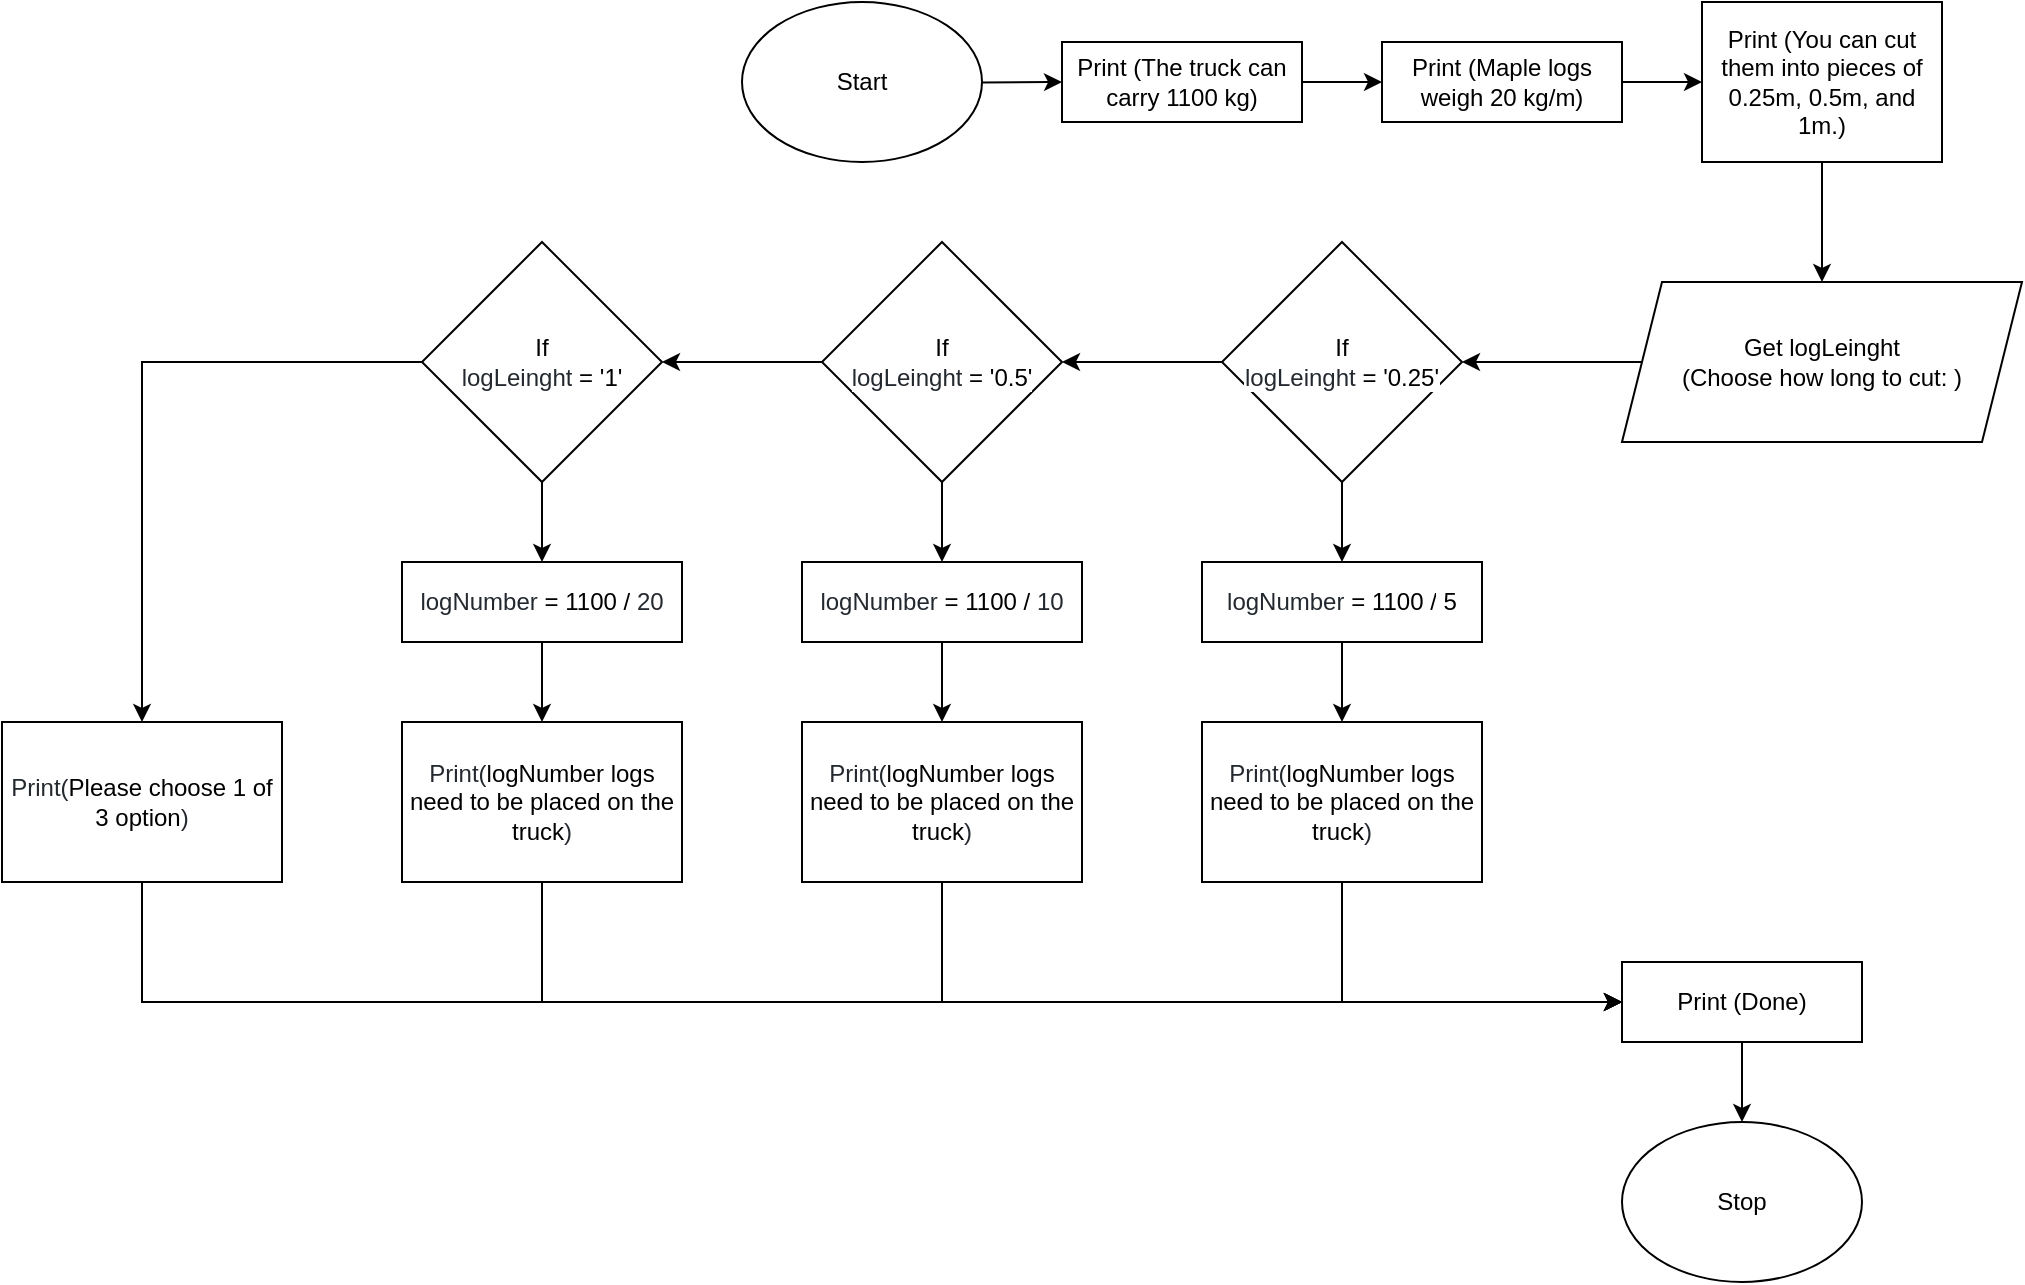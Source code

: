 <mxfile>
    <diagram id="g-LH57VYIP20WHmrSFil" name="Page-1">
        <mxGraphModel dx="1901" dy="741" grid="1" gridSize="10" guides="1" tooltips="1" connect="1" arrows="1" fold="1" page="1" pageScale="1" pageWidth="827" pageHeight="1169" math="0" shadow="0">
            <root>
                <mxCell id="0"/>
                <mxCell id="1" parent="0"/>
                <mxCell id="31" style="edgeStyle=none;html=1;entryX=1;entryY=0.5;entryDx=0;entryDy=0;" edge="1" parent="1" source="14" target="19">
                    <mxGeometry relative="1" as="geometry"/>
                </mxCell>
                <mxCell id="14" value="Get&amp;nbsp;logLeinght &lt;br&gt;(Choose how long to cut:&amp;nbsp;)" style="shape=parallelogram;perimeter=parallelogramPerimeter;whiteSpace=wrap;html=1;fixedSize=1;" vertex="1" parent="1">
                    <mxGeometry x="560" y="180" width="200" height="80" as="geometry"/>
                </mxCell>
                <mxCell id="23" style="edgeStyle=none;html=1;entryX=0;entryY=0.5;entryDx=0;entryDy=0;" edge="1" parent="1" source="16" target="21">
                    <mxGeometry relative="1" as="geometry"/>
                </mxCell>
                <mxCell id="16" value="Print (The truck can carry 1100 kg)" style="rounded=0;whiteSpace=wrap;html=1;" vertex="1" parent="1">
                    <mxGeometry x="280" y="60" width="120" height="40" as="geometry"/>
                </mxCell>
                <mxCell id="22" style="edgeStyle=none;html=1;" edge="1" parent="1" source="18" target="16">
                    <mxGeometry relative="1" as="geometry"/>
                </mxCell>
                <mxCell id="18" value="Start" style="ellipse;whiteSpace=wrap;html=1;" vertex="1" parent="1">
                    <mxGeometry x="120" y="40" width="120" height="80" as="geometry"/>
                </mxCell>
                <mxCell id="32" style="edgeStyle=none;html=1;entryX=1;entryY=0.5;entryDx=0;entryDy=0;" edge="1" parent="1" source="19" target="29">
                    <mxGeometry relative="1" as="geometry"/>
                </mxCell>
                <mxCell id="37" style="edgeStyle=none;html=1;" edge="1" parent="1" source="19" target="34">
                    <mxGeometry relative="1" as="geometry"/>
                </mxCell>
                <mxCell id="19" value="If&lt;br&gt;&lt;span class=&quot;pl-s1&quot; style=&quot;box-sizing: border-box ; color: rgb(36 , 41 , 47) ; font-family: , , &amp;#34;sf mono&amp;#34; , &amp;#34;menlo&amp;#34; , &amp;#34;consolas&amp;#34; , &amp;#34;liberation mono&amp;#34; , monospace ; background-color: rgb(255 , 255 , 255)&quot;&gt;logLeinght&lt;/span&gt;&lt;span style=&quot;color: rgb(36 , 41 , 47) ; font-family: , , &amp;#34;sf mono&amp;#34; , &amp;#34;menlo&amp;#34; , &amp;#34;consolas&amp;#34; , &amp;#34;liberation mono&amp;#34; , monospace ; background-color: rgb(255 , 255 , 255)&quot;&gt; &lt;/span&gt;&lt;span class=&quot;pl-c1&quot; style=&quot;box-sizing: border-box ; font-family: , , &amp;#34;sf mono&amp;#34; , &amp;#34;menlo&amp;#34; , &amp;#34;consolas&amp;#34; , &amp;#34;liberation mono&amp;#34; , monospace ; background-color: rgb(255 , 255 , 255)&quot;&gt;=&lt;/span&gt;&lt;span style=&quot;color: rgb(36 , 41 , 47) ; font-family: , , &amp;#34;sf mono&amp;#34; , &amp;#34;menlo&amp;#34; , &amp;#34;consolas&amp;#34; , &amp;#34;liberation mono&amp;#34; , monospace ; background-color: rgb(255 , 255 , 255)&quot;&gt;&amp;nbsp;&lt;/span&gt;&lt;span class=&quot;pl-s&quot; style=&quot;box-sizing: border-box ; font-family: , , &amp;#34;sf mono&amp;#34; , &amp;#34;menlo&amp;#34; , &amp;#34;consolas&amp;#34; , &amp;#34;liberation mono&amp;#34; , monospace ; background-color: rgb(255 , 255 , 255)&quot;&gt;'0.25'&lt;/span&gt;" style="rhombus;whiteSpace=wrap;html=1;" vertex="1" parent="1">
                    <mxGeometry x="360" y="160" width="120" height="120" as="geometry"/>
                </mxCell>
                <mxCell id="26" style="edgeStyle=none;html=1;entryX=0.5;entryY=0;entryDx=0;entryDy=0;" edge="1" parent="1" source="20" target="14">
                    <mxGeometry relative="1" as="geometry"/>
                </mxCell>
                <mxCell id="20" value="Print (You can cut them into pieces of 0.25m, 0.5m, and 1m.)" style="rounded=0;whiteSpace=wrap;html=1;" vertex="1" parent="1">
                    <mxGeometry x="600" y="40" width="120" height="80" as="geometry"/>
                </mxCell>
                <mxCell id="25" style="edgeStyle=none;html=1;entryX=0;entryY=0.5;entryDx=0;entryDy=0;" edge="1" parent="1" source="21" target="20">
                    <mxGeometry relative="1" as="geometry"/>
                </mxCell>
                <mxCell id="21" value="Print (Maple logs weigh 20 kg/m)" style="rounded=0;whiteSpace=wrap;html=1;" vertex="1" parent="1">
                    <mxGeometry x="440" y="60" width="120" height="40" as="geometry"/>
                </mxCell>
                <mxCell id="33" style="edgeStyle=none;html=1;entryX=1;entryY=0.5;entryDx=0;entryDy=0;" edge="1" parent="1" source="29" target="30">
                    <mxGeometry relative="1" as="geometry"/>
                </mxCell>
                <mxCell id="38" style="edgeStyle=none;html=1;" edge="1" parent="1" source="29" target="35">
                    <mxGeometry relative="1" as="geometry"/>
                </mxCell>
                <mxCell id="29" value="If&lt;br&gt;&lt;span class=&quot;pl-s1&quot; style=&quot;box-sizing: border-box ; color: rgb(36 , 41 , 47) ; font-family: , , &amp;#34;sf mono&amp;#34; , &amp;#34;menlo&amp;#34; , &amp;#34;consolas&amp;#34; , &amp;#34;liberation mono&amp;#34; , monospace ; background-color: rgb(255 , 255 , 255)&quot;&gt;logLeinght&lt;/span&gt;&lt;span style=&quot;color: rgb(36 , 41 , 47) ; font-family: , , &amp;#34;sf mono&amp;#34; , &amp;#34;menlo&amp;#34; , &amp;#34;consolas&amp;#34; , &amp;#34;liberation mono&amp;#34; , monospace ; background-color: rgb(255 , 255 , 255)&quot;&gt; &lt;/span&gt;&lt;span class=&quot;pl-c1&quot; style=&quot;box-sizing: border-box ; font-family: , , &amp;#34;sf mono&amp;#34; , &amp;#34;menlo&amp;#34; , &amp;#34;consolas&amp;#34; , &amp;#34;liberation mono&amp;#34; , monospace ; background-color: rgb(255 , 255 , 255)&quot;&gt;=&lt;/span&gt;&lt;span style=&quot;color: rgb(36 , 41 , 47) ; font-family: , , &amp;#34;sf mono&amp;#34; , &amp;#34;menlo&amp;#34; , &amp;#34;consolas&amp;#34; , &amp;#34;liberation mono&amp;#34; , monospace ; background-color: rgb(255 , 255 , 255)&quot;&gt;&amp;nbsp;&lt;/span&gt;&lt;span class=&quot;pl-s&quot; style=&quot;box-sizing: border-box ; font-family: , , &amp;#34;sf mono&amp;#34; , &amp;#34;menlo&amp;#34; , &amp;#34;consolas&amp;#34; , &amp;#34;liberation mono&amp;#34; , monospace ; background-color: rgb(255 , 255 , 255)&quot;&gt;'0.5'&lt;/span&gt;" style="rhombus;whiteSpace=wrap;html=1;" vertex="1" parent="1">
                    <mxGeometry x="160" y="160" width="120" height="120" as="geometry"/>
                </mxCell>
                <mxCell id="39" style="edgeStyle=none;html=1;entryX=0.5;entryY=0;entryDx=0;entryDy=0;" edge="1" parent="1" source="30" target="36">
                    <mxGeometry relative="1" as="geometry"/>
                </mxCell>
                <mxCell id="47" style="edgeStyle=none;html=1;entryX=0.5;entryY=0;entryDx=0;entryDy=0;fontColor=#000000;rounded=0;" edge="1" parent="1" source="30" target="43">
                    <mxGeometry relative="1" as="geometry">
                        <Array as="points">
                            <mxPoint x="-180" y="220"/>
                        </Array>
                    </mxGeometry>
                </mxCell>
                <mxCell id="30" value="If&lt;br&gt;&lt;span class=&quot;pl-s1&quot; style=&quot;box-sizing: border-box ; color: rgb(36 , 41 , 47) ; font-family: , , &amp;#34;sf mono&amp;#34; , &amp;#34;menlo&amp;#34; , &amp;#34;consolas&amp;#34; , &amp;#34;liberation mono&amp;#34; , monospace ; background-color: rgb(255 , 255 , 255)&quot;&gt;logLeinght&lt;/span&gt;&lt;span style=&quot;color: rgb(36 , 41 , 47) ; font-family: , , &amp;#34;sf mono&amp;#34; , &amp;#34;menlo&amp;#34; , &amp;#34;consolas&amp;#34; , &amp;#34;liberation mono&amp;#34; , monospace ; background-color: rgb(255 , 255 , 255)&quot;&gt; &lt;/span&gt;&lt;span class=&quot;pl-c1&quot; style=&quot;box-sizing: border-box ; font-family: , , &amp;#34;sf mono&amp;#34; , &amp;#34;menlo&amp;#34; , &amp;#34;consolas&amp;#34; , &amp;#34;liberation mono&amp;#34; , monospace ; background-color: rgb(255 , 255 , 255)&quot;&gt;=&lt;/span&gt;&lt;span style=&quot;color: rgb(36 , 41 , 47) ; font-family: , , &amp;#34;sf mono&amp;#34; , &amp;#34;menlo&amp;#34; , &amp;#34;consolas&amp;#34; , &amp;#34;liberation mono&amp;#34; , monospace ; background-color: rgb(255 , 255 , 255)&quot;&gt;&amp;nbsp;&lt;/span&gt;&lt;span class=&quot;pl-s&quot; style=&quot;box-sizing: border-box ; font-family: , , &amp;#34;sf mono&amp;#34; , &amp;#34;menlo&amp;#34; , &amp;#34;consolas&amp;#34; , &amp;#34;liberation mono&amp;#34; , monospace ; background-color: rgb(255 , 255 , 255)&quot;&gt;'1'&lt;/span&gt;" style="rhombus;whiteSpace=wrap;html=1;" vertex="1" parent="1">
                    <mxGeometry x="-40" y="160" width="120" height="120" as="geometry"/>
                </mxCell>
                <mxCell id="46" style="edgeStyle=none;html=1;entryX=0.5;entryY=0;entryDx=0;entryDy=0;fontColor=#000000;" edge="1" parent="1" source="34" target="42">
                    <mxGeometry relative="1" as="geometry"/>
                </mxCell>
                <mxCell id="34" value="&lt;span class=&quot;pl-s1&quot; style=&quot;box-sizing: border-box ; color: rgb(36 , 41 , 47) ; font-family: , , &amp;#34;sf mono&amp;#34; , &amp;#34;menlo&amp;#34; , &amp;#34;consolas&amp;#34; , &amp;#34;liberation mono&amp;#34; , monospace ; background-color: rgb(255 , 255 , 255)&quot;&gt;logNumber&lt;/span&gt;&lt;span style=&quot;color: rgb(36 , 41 , 47) ; font-family: , , &amp;#34;sf mono&amp;#34; , &amp;#34;menlo&amp;#34; , &amp;#34;consolas&amp;#34; , &amp;#34;liberation mono&amp;#34; , monospace ; background-color: rgb(255 , 255 , 255)&quot;&gt; &lt;/span&gt;&lt;span class=&quot;pl-c1&quot; style=&quot;box-sizing: border-box ; font-family: , , &amp;#34;sf mono&amp;#34; , &amp;#34;menlo&amp;#34; , &amp;#34;consolas&amp;#34; , &amp;#34;liberation mono&amp;#34; , monospace ; background-color: rgb(255 , 255 , 255)&quot;&gt;=&lt;/span&gt;&lt;span style=&quot;color: rgb(36 , 41 , 47) ; font-family: , , &amp;#34;sf mono&amp;#34; , &amp;#34;menlo&amp;#34; , &amp;#34;consolas&amp;#34; , &amp;#34;liberation mono&amp;#34; , monospace ; background-color: rgb(255 , 255 , 255)&quot;&gt; &lt;/span&gt;&lt;span class=&quot;pl-c1&quot; style=&quot;box-sizing: border-box ; font-family: , , &amp;#34;sf mono&amp;#34; , &amp;#34;menlo&amp;#34; , &amp;#34;consolas&amp;#34; , &amp;#34;liberation mono&amp;#34; , monospace ; background-color: rgb(255 , 255 , 255)&quot;&gt;1100&lt;/span&gt;&lt;span style=&quot;color: rgb(36 , 41 , 47) ; font-family: , , &amp;#34;sf mono&amp;#34; , &amp;#34;menlo&amp;#34; , &amp;#34;consolas&amp;#34; , &amp;#34;liberation mono&amp;#34; , monospace ; background-color: rgb(255 , 255 , 255)&quot;&gt; &lt;/span&gt;&lt;span class=&quot;pl-c1&quot; style=&quot;box-sizing: border-box ; font-family: , , &amp;#34;sf mono&amp;#34; , &amp;#34;menlo&amp;#34; , &amp;#34;consolas&amp;#34; , &amp;#34;liberation mono&amp;#34; , monospace ; background-color: rgb(255 , 255 , 255)&quot;&gt;/&lt;/span&gt;&lt;span style=&quot;color: rgb(36 , 41 , 47) ; font-family: , , &amp;#34;sf mono&amp;#34; , &amp;#34;menlo&amp;#34; , &amp;#34;consolas&amp;#34; , &amp;#34;liberation mono&amp;#34; , monospace ; background-color: rgb(255 , 255 , 255)&quot;&gt; &lt;/span&gt;&lt;span class=&quot;pl-c1&quot; style=&quot;box-sizing: border-box ; font-family: , , &amp;#34;sf mono&amp;#34; , &amp;#34;menlo&amp;#34; , &amp;#34;consolas&amp;#34; , &amp;#34;liberation mono&amp;#34; , monospace ; background-color: rgb(255 , 255 , 255)&quot;&gt;5&lt;/span&gt;" style="rounded=0;whiteSpace=wrap;html=1;" vertex="1" parent="1">
                    <mxGeometry x="350" y="320" width="140" height="40" as="geometry"/>
                </mxCell>
                <mxCell id="45" style="edgeStyle=none;html=1;entryX=0.5;entryY=0;entryDx=0;entryDy=0;fontColor=#000000;" edge="1" parent="1" source="35" target="41">
                    <mxGeometry relative="1" as="geometry"/>
                </mxCell>
                <mxCell id="35" value="&lt;span class=&quot;pl-s1&quot; style=&quot;box-sizing: border-box ; color: rgb(36 , 41 , 47) ; font-family: , , &amp;#34;sf mono&amp;#34; , &amp;#34;menlo&amp;#34; , &amp;#34;consolas&amp;#34; , &amp;#34;liberation mono&amp;#34; , monospace ; background-color: rgb(255 , 255 , 255)&quot;&gt;logNumber&lt;/span&gt;&lt;span style=&quot;color: rgb(36 , 41 , 47) ; font-family: , , &amp;#34;sf mono&amp;#34; , &amp;#34;menlo&amp;#34; , &amp;#34;consolas&amp;#34; , &amp;#34;liberation mono&amp;#34; , monospace ; background-color: rgb(255 , 255 , 255)&quot;&gt; &lt;/span&gt;&lt;span class=&quot;pl-c1&quot; style=&quot;box-sizing: border-box ; font-family: , , &amp;#34;sf mono&amp;#34; , &amp;#34;menlo&amp;#34; , &amp;#34;consolas&amp;#34; , &amp;#34;liberation mono&amp;#34; , monospace ; background-color: rgb(255 , 255 , 255)&quot;&gt;=&lt;/span&gt;&lt;span style=&quot;color: rgb(36 , 41 , 47) ; font-family: , , &amp;#34;sf mono&amp;#34; , &amp;#34;menlo&amp;#34; , &amp;#34;consolas&amp;#34; , &amp;#34;liberation mono&amp;#34; , monospace ; background-color: rgb(255 , 255 , 255)&quot;&gt; &lt;/span&gt;&lt;span class=&quot;pl-c1&quot; style=&quot;box-sizing: border-box ; font-family: , , &amp;#34;sf mono&amp;#34; , &amp;#34;menlo&amp;#34; , &amp;#34;consolas&amp;#34; , &amp;#34;liberation mono&amp;#34; , monospace ; background-color: rgb(255 , 255 , 255)&quot;&gt;1100&lt;/span&gt;&lt;span style=&quot;color: rgb(36 , 41 , 47) ; font-family: , , &amp;#34;sf mono&amp;#34; , &amp;#34;menlo&amp;#34; , &amp;#34;consolas&amp;#34; , &amp;#34;liberation mono&amp;#34; , monospace ; background-color: rgb(255 , 255 , 255)&quot;&gt; &lt;/span&gt;&lt;span class=&quot;pl-c1&quot; style=&quot;box-sizing: border-box ; font-family: , , &amp;#34;sf mono&amp;#34; , &amp;#34;menlo&amp;#34; , &amp;#34;consolas&amp;#34; , &amp;#34;liberation mono&amp;#34; , monospace ; background-color: rgb(255 , 255 , 255)&quot;&gt;/&lt;/span&gt;&lt;span style=&quot;color: rgb(36 , 41 , 47) ; font-family: , , &amp;#34;sf mono&amp;#34; , &amp;#34;menlo&amp;#34; , &amp;#34;consolas&amp;#34; , &amp;#34;liberation mono&amp;#34; , monospace ; background-color: rgb(255 , 255 , 255)&quot;&gt;&amp;nbsp;10&lt;/span&gt;&lt;span style=&quot;color: rgba(0 , 0 , 0 , 0) ; font-family: monospace ; font-size: 0px&quot;&gt;%3CmxGraphModel%3E%3Croot%3E%3CmxCell%20id%3D%220%22%2F%3E%3CmxCell%20id%3D%221%22%20parent%3D%220%22%2F%3E%3CmxCell%20id%3D%222%22%20value%3D%22%26lt%3Bspan%20class%3D%26quot%3Bpl-s1%26quot%3B%20style%3D%26quot%3Bbox-sizing%3A%20border-box%20%3B%20color%3A%20rgb(36%20%2C%2041%20%2C%2047)%20%3B%20font-family%3A%20%2C%20%2C%20%26amp%3B%2334%3Bsf%20mono%26amp%3B%2334%3B%20%2C%20%26amp%3B%2334%3Bmenlo%26amp%3B%2334%3B%20%2C%20%26amp%3B%2334%3Bconsolas%26amp%3B%2334%3B%20%2C%20%26amp%3B%2334%3Bliberation%20mono%26amp%3B%2334%3B%20%2C%20monospace%20%3B%20background-color%3A%20rgb(255%20%2C%20255%20%2C%20255)%26quot%3B%26gt%3BlogNumber%26lt%3B%2Fspan%26gt%3B%26lt%3Bspan%20style%3D%26quot%3Bcolor%3A%20rgb(36%20%2C%2041%20%2C%2047)%20%3B%20font-family%3A%20%2C%20%2C%20%26amp%3B%2334%3Bsf%20mono%26amp%3B%2334%3B%20%2C%20%26amp%3B%2334%3Bmenlo%26amp%3B%2334%3B%20%2C%20%26amp%3B%2334%3Bconsolas%26amp%3B%2334%3B%20%2C%20%26amp%3B%2334%3Bliberation%20mono%26amp%3B%2334%3B%20%2C%20monospace%20%3B%20background-color%3A%20rgb(255%20%2C%20255%20%2C%20255)%26quot%3B%26gt%3B%20%26lt%3B%2Fspan%26gt%3B%26lt%3Bspan%20class%3D%26quot%3Bpl-c1%26quot%3B%20style%3D%26quot%3Bbox-sizing%3A%20border-box%20%3B%20font-family%3A%20%2C%20%2C%20%26amp%3B%2334%3Bsf%20mono%26amp%3B%2334%3B%20%2C%20%26amp%3B%2334%3Bmenlo%26amp%3B%2334%3B%20%2C%20%26amp%3B%2334%3Bconsolas%26amp%3B%2334%3B%20%2C%20%26amp%3B%2334%3Bliberation%20mono%26amp%3B%2334%3B%20%2C%20monospace%20%3B%20background-color%3A%20rgb(255%20%2C%20255%20%2C%20255)%26quot%3B%26gt%3B%3D%26lt%3B%2Fspan%26gt%3B%26lt%3Bspan%20style%3D%26quot%3Bcolor%3A%20rgb(36%20%2C%2041%20%2C%2047)%20%3B%20font-family%3A%20%2C%20%2C%20%26amp%3B%2334%3Bsf%20mono%26amp%3B%2334%3B%20%2C%20%26amp%3B%2334%3Bmenlo%26amp%3B%2334%3B%20%2C%20%26amp%3B%2334%3Bconsolas%26amp%3B%2334%3B%20%2C%20%26amp%3B%2334%3Bliberation%20mono%26amp%3B%2334%3B%20%2C%20monospace%20%3B%20background-color%3A%20rgb(255%20%2C%20255%20%2C%20255)%26quot%3B%26gt%3B%20%26lt%3B%2Fspan%26gt%3B%26lt%3Bspan%20class%3D%26quot%3Bpl-c1%26quot%3B%20style%3D%26quot%3Bbox-sizing%3A%20border-box%20%3B%20font-family%3A%20%2C%20%2C%20%26amp%3B%2334%3Bsf%20mono%26amp%3B%2334%3B%20%2C%20%26amp%3B%2334%3Bmenlo%26amp%3B%2334%3B%20%2C%20%26amp%3B%2334%3Bconsolas%26amp%3B%2334%3B%20%2C%20%26amp%3B%2334%3Bliberation%20mono%26amp%3B%2334%3B%20%2C%20monospace%20%3B%20background-color%3A%20rgb(255%20%2C%20255%20%2C%20255)%26quot%3B%26gt%3B1100%26lt%3B%2Fspan%26gt%3B%26lt%3Bspan%20style%3D%26quot%3Bcolor%3A%20rgb(36%20%2C%2041%20%2C%2047)%20%3B%20font-family%3A%20%2C%20%2C%20%26amp%3B%2334%3Bsf%20mono%26amp%3B%2334%3B%20%2C%20%26amp%3B%2334%3Bmenlo%26amp%3B%2334%3B%20%2C%20%26amp%3B%2334%3Bconsolas%26amp%3B%2334%3B%20%2C%20%26amp%3B%2334%3Bliberation%20mono%26amp%3B%2334%3B%20%2C%20monospace%20%3B%20background-color%3A%20rgb(255%20%2C%20255%20%2C%20255)%26quot%3B%26gt%3B%20%26lt%3B%2Fspan%26gt%3B%26lt%3Bspan%20class%3D%26quot%3Bpl-c1%26quot%3B%20style%3D%26quot%3Bbox-sizing%3A%20border-box%20%3B%20font-family%3A%20%2C%20%2C%20%26amp%3B%2334%3Bsf%20mono%26amp%3B%2334%3B%20%2C%20%26amp%3B%2334%3Bmenlo%26amp%3B%2334%3B%20%2C%20%26amp%3B%2334%3Bconsolas%26amp%3B%2334%3B%20%2C%20%26amp%3B%2334%3Bliberation%20mono%26amp%3B%2334%3B%20%2C%20monospace%20%3B%20background-color%3A%20rgb(255%20%2C%20255%20%2C%20255)%26quot%3B%26gt%3B%2F%26lt%3B%2Fspan%26gt%3B%26lt%3Bspan%20style%3D%26quot%3Bcolor%3A%20rgb(36%20%2C%2041%20%2C%2047)%20%3B%20font-family%3A%20%2C%20%2C%20%26amp%3B%2334%3Bsf%20mono%26amp%3B%2334%3B%20%2C%20%26amp%3B%2334%3Bmenlo%26amp%3B%2334%3B%20%2C%20%26amp%3B%2334%3Bconsolas%26amp%3B%2334%3B%20%2C%20%26amp%3B%2334%3Bliberation%20mono%26amp%3B%2334%3B%20%2C%20monospace%20%3B%20background-color%3A%20rgb(255%20%2C%20255%20%2C%20255)%26quot%3B%26gt%3B%20%26lt%3B%2Fspan%26gt%3B%26lt%3Bspan%20class%3D%26quot%3Bpl-c1%26quot%3B%20style%3D%26quot%3Bbox-sizing%3A%20border-box%20%3B%20font-family%3A%20%2C%20%2C%20%26amp%3B%2334%3Bsf%20mono%26amp%3B%2334%3B%20%2C%20%26amp%3B%2334%3Bmenlo%26amp%3B%2334%3B%20%2C%20%26amp%3B%2334%3Bconsolas%26amp%3B%2334%3B%20%2C%20%26amp%3B%2334%3Bliberation%20mono%26amp%3B%2334%3B%20%2C%20monospace%20%3B%20background-color%3A%20rgb(255%20%2C%20255%20%2C%20255)%26quot%3B%26gt%3B5%26lt%3B%2Fspan%26gt%3B%22%20style%3D%22rounded%3D0%3BwhiteSpace%3Dwrap%3Bhtml%3D1%3B%22%20vertex%3D%221%22%20parent%3D%221%22%3E%3CmxGeometry%20x%3D%22350%22%20y%3D%22320%22%20width%3D%22140%22%20height%3D%2240%22%20as%3D%22geometry%22%2F%3E%3C%2FmxCell%3E%3C%2Froot%3E%3C%2FmxGraphModel%3E&lt;/span&gt;" style="rounded=0;whiteSpace=wrap;html=1;" vertex="1" parent="1">
                    <mxGeometry x="150" y="320" width="140" height="40" as="geometry"/>
                </mxCell>
                <mxCell id="44" style="edgeStyle=none;html=1;entryX=0.5;entryY=0;entryDx=0;entryDy=0;fontColor=#000000;" edge="1" parent="1" source="36" target="40">
                    <mxGeometry relative="1" as="geometry"/>
                </mxCell>
                <mxCell id="36" value="&lt;span class=&quot;pl-s1&quot; style=&quot;box-sizing: border-box ; color: rgb(36 , 41 , 47) ; font-family: , , &amp;#34;sf mono&amp;#34; , &amp;#34;menlo&amp;#34; , &amp;#34;consolas&amp;#34; , &amp;#34;liberation mono&amp;#34; , monospace ; background-color: rgb(255 , 255 , 255)&quot;&gt;logNumber&lt;/span&gt;&lt;span style=&quot;color: rgb(36 , 41 , 47) ; font-family: , , &amp;#34;sf mono&amp;#34; , &amp;#34;menlo&amp;#34; , &amp;#34;consolas&amp;#34; , &amp;#34;liberation mono&amp;#34; , monospace ; background-color: rgb(255 , 255 , 255)&quot;&gt; &lt;/span&gt;&lt;span class=&quot;pl-c1&quot; style=&quot;box-sizing: border-box ; font-family: , , &amp;#34;sf mono&amp;#34; , &amp;#34;menlo&amp;#34; , &amp;#34;consolas&amp;#34; , &amp;#34;liberation mono&amp;#34; , monospace ; background-color: rgb(255 , 255 , 255)&quot;&gt;=&lt;/span&gt;&lt;span style=&quot;color: rgb(36 , 41 , 47) ; font-family: , , &amp;#34;sf mono&amp;#34; , &amp;#34;menlo&amp;#34; , &amp;#34;consolas&amp;#34; , &amp;#34;liberation mono&amp;#34; , monospace ; background-color: rgb(255 , 255 , 255)&quot;&gt; &lt;/span&gt;&lt;span class=&quot;pl-c1&quot; style=&quot;box-sizing: border-box ; font-family: , , &amp;#34;sf mono&amp;#34; , &amp;#34;menlo&amp;#34; , &amp;#34;consolas&amp;#34; , &amp;#34;liberation mono&amp;#34; , monospace ; background-color: rgb(255 , 255 , 255)&quot;&gt;1100&lt;/span&gt;&lt;span style=&quot;color: rgb(36 , 41 , 47) ; font-family: , , &amp;#34;sf mono&amp;#34; , &amp;#34;menlo&amp;#34; , &amp;#34;consolas&amp;#34; , &amp;#34;liberation mono&amp;#34; , monospace ; background-color: rgb(255 , 255 , 255)&quot;&gt; &lt;/span&gt;&lt;span class=&quot;pl-c1&quot; style=&quot;box-sizing: border-box ; font-family: , , &amp;#34;sf mono&amp;#34; , &amp;#34;menlo&amp;#34; , &amp;#34;consolas&amp;#34; , &amp;#34;liberation mono&amp;#34; , monospace ; background-color: rgb(255 , 255 , 255)&quot;&gt;/&lt;/span&gt;&lt;span style=&quot;color: rgb(36 , 41 , 47) ; font-family: , , &amp;#34;sf mono&amp;#34; , &amp;#34;menlo&amp;#34; , &amp;#34;consolas&amp;#34; , &amp;#34;liberation mono&amp;#34; , monospace ; background-color: rgb(255 , 255 , 255)&quot;&gt;&amp;nbsp;20&lt;/span&gt;&lt;span style=&quot;color: rgba(0 , 0 , 0 , 0) ; font-family: monospace ; font-size: 0px&quot;&gt;%3CmxGraphModel%3E%3Croot%3E%3CmxCell%20id%3D%220%22%2F%3E%3CmxCell%20id%3D%221%22%20parent%3D%220%22%2F%3E%3CmxCell%20id%3D%222%22%20value%3D%22%26lt%3Bspan%20class%3D%26quot%3Bpl-s1%26quot%3B%20style%3D%26quot%3Bbox-sizing%3A%20border-box%20%3B%20color%3A%20rgb(36%20%2C%2041%20%2C%2047)%20%3B%20font-family%3A%20%2C%20%2C%20%26amp%3B%2334%3Bsf%20mono%26amp%3B%2334%3B%20%2C%20%26amp%3B%2334%3Bmenlo%26amp%3B%2334%3B%20%2C%20%26amp%3B%2334%3Bconsolas%26amp%3B%2334%3B%20%2C%20%26amp%3B%2334%3Bliberation%20mono%26amp%3B%2334%3B%20%2C%20monospace%20%3B%20background-color%3A%20rgb(255%20%2C%20255%20%2C%20255)%26quot%3B%26gt%3BlogNumber%26lt%3B%2Fspan%26gt%3B%26lt%3Bspan%20style%3D%26quot%3Bcolor%3A%20rgb(36%20%2C%2041%20%2C%2047)%20%3B%20font-family%3A%20%2C%20%2C%20%26amp%3B%2334%3Bsf%20mono%26amp%3B%2334%3B%20%2C%20%26amp%3B%2334%3Bmenlo%26amp%3B%2334%3B%20%2C%20%26amp%3B%2334%3Bconsolas%26amp%3B%2334%3B%20%2C%20%26amp%3B%2334%3Bliberation%20mono%26amp%3B%2334%3B%20%2C%20monospace%20%3B%20background-color%3A%20rgb(255%20%2C%20255%20%2C%20255)%26quot%3B%26gt%3B%20%26lt%3B%2Fspan%26gt%3B%26lt%3Bspan%20class%3D%26quot%3Bpl-c1%26quot%3B%20style%3D%26quot%3Bbox-sizing%3A%20border-box%20%3B%20font-family%3A%20%2C%20%2C%20%26amp%3B%2334%3Bsf%20mono%26amp%3B%2334%3B%20%2C%20%26amp%3B%2334%3Bmenlo%26amp%3B%2334%3B%20%2C%20%26amp%3B%2334%3Bconsolas%26amp%3B%2334%3B%20%2C%20%26amp%3B%2334%3Bliberation%20mono%26amp%3B%2334%3B%20%2C%20monospace%20%3B%20background-color%3A%20rgb(255%20%2C%20255%20%2C%20255)%26quot%3B%26gt%3B%3D%26lt%3B%2Fspan%26gt%3B%26lt%3Bspan%20style%3D%26quot%3Bcolor%3A%20rgb(36%20%2C%2041%20%2C%2047)%20%3B%20font-family%3A%20%2C%20%2C%20%26amp%3B%2334%3Bsf%20mono%26amp%3B%2334%3B%20%2C%20%26amp%3B%2334%3Bmenlo%26amp%3B%2334%3B%20%2C%20%26amp%3B%2334%3Bconsolas%26amp%3B%2334%3B%20%2C%20%26amp%3B%2334%3Bliberation%20mono%26amp%3B%2334%3B%20%2C%20monospace%20%3B%20background-color%3A%20rgb(255%20%2C%20255%20%2C%20255)%26quot%3B%26gt%3B%20%26lt%3B%2Fspan%26gt%3B%26lt%3Bspan%20class%3D%26quot%3Bpl-c1%26quot%3B%20style%3D%26quot%3Bbox-sizing%3A%20border-box%20%3B%20font-family%3A%20%2C%20%2C%20%26amp%3B%2334%3Bsf%20mono%26amp%3B%2334%3B%20%2C%20%26amp%3B%2334%3Bmenlo%26amp%3B%2334%3B%20%2C%20%26amp%3B%2334%3Bconsolas%26amp%3B%2334%3B%20%2C%20%26amp%3B%2334%3Bliberation%20mono%26amp%3B%2334%3B%20%2C%20monospace%20%3B%20background-color%3A%20rgb(255%20%2C%20255%20%2C%20255)%26quot%3B%26gt%3B1100%26lt%3B%2Fspan%26gt%3B%26lt%3Bspan%20style%3D%26quot%3Bcolor%3A%20rgb(36%20%2C%2041%20%2C%2047)%20%3B%20font-family%3A%20%2C%20%2C%20%26amp%3B%2334%3Bsf%20mono%26amp%3B%2334%3B%20%2C%20%26amp%3B%2334%3Bmenlo%26amp%3B%2334%3B%20%2C%20%26amp%3B%2334%3Bconsolas%26amp%3B%2334%3B%20%2C%20%26amp%3B%2334%3Bliberation%20mono%26amp%3B%2334%3B%20%2C%20monospace%20%3B%20background-color%3A%20rgb(255%20%2C%20255%20%2C%20255)%26quot%3B%26gt%3B%20%26lt%3B%2Fspan%26gt%3B%26lt%3Bspan%20class%3D%26quot%3Bpl-c1%26quot%3B%20style%3D%26quot%3Bbox-sizing%3A%20border-box%20%3B%20font-family%3A%20%2C%20%2C%20%26amp%3B%2334%3Bsf%20mono%26amp%3B%2334%3B%20%2C%20%26amp%3B%2334%3Bmenlo%26amp%3B%2334%3B%20%2C%20%26amp%3B%2334%3Bconsolas%26amp%3B%2334%3B%20%2C%20%26amp%3B%2334%3Bliberation%20mono%26amp%3B%2334%3B%20%2C%20monospace%20%3B%20background-color%3A%20rgb(255%20%2C%20255%20%2C%20255)%26quot%3B%26gt%3B%2F%26lt%3B%2Fspan%26gt%3B%26lt%3Bspan%20style%3D%26quot%3Bcolor%3A%20rgb(36%20%2C%2041%20%2C%2047)%20%3B%20font-family%3A%20%2C%20%2C%20%26amp%3B%2334%3Bsf%20mono%26amp%3B%2334%3B%20%2C%20%26amp%3B%2334%3Bmenlo%26amp%3B%2334%3B%20%2C%20%26amp%3B%2334%3Bconsolas%26amp%3B%2334%3B%20%2C%20%26amp%3B%2334%3Bliberation%20mono%26amp%3B%2334%3B%20%2C%20monospace%20%3B%20background-color%3A%20rgb(255%20%2C%20255%20%2C%20255)%26quot%3B%26gt%3B%20%26lt%3B%2Fspan%26gt%3B%26lt%3Bspan%20class%3D%26quot%3Bpl-c1%26quot%3B%20style%3D%26quot%3Bbox-sizing%3A%20border-box%20%3B%20font-family%3A%20%2C%20%2C%20%26amp%3B%2334%3Bsf%20mono%26amp%3B%2334%3B%20%2C%20%26amp%3B%2334%3Bmenlo%26amp%3B%2334%3B%20%2C%20%26amp%3B%2334%3Bconsolas%26amp%3B%2334%3B%20%2C%20%26amp%3B%2334%3Bliberation%20mono%26amp%3B%2334%3B%20%2C%20monospace%20%3B%20background-color%3A%20rgb(255%20%2C%20255%20%2C%20255)%26quot%3B%26gt%3B5%26lt%3B%2Fspan%26gt%3B%22%20style%3D%22rounded%3D0%3BwhiteSpace%3Dwrap%3Bhtml%3D1%3B%22%20vertex%3D%221%22%20parent%3D%221%22%3E%3CmxGeometry%20x%3D%22350%22%20y%3D%22320%22%20width%3D%22140%22%20height%3D%2240%22%20as%3D%22geometry%22%2F%3E%3C%2FmxCell%3E%3C%2Froot%3E%3C%2FmxGraphModel%3E&lt;/span&gt;" style="rounded=0;whiteSpace=wrap;html=1;" vertex="1" parent="1">
                    <mxGeometry x="-50" y="320" width="140" height="40" as="geometry"/>
                </mxCell>
                <mxCell id="51" style="edgeStyle=none;shape=connector;rounded=0;html=1;entryX=0;entryY=0.5;entryDx=0;entryDy=0;labelBackgroundColor=default;fontFamily=Helvetica;fontSize=11;fontColor=#000000;endArrow=classic;strokeColor=default;" edge="1" parent="1" source="40" target="49">
                    <mxGeometry relative="1" as="geometry">
                        <Array as="points">
                            <mxPoint x="20" y="540"/>
                        </Array>
                    </mxGeometry>
                </mxCell>
                <mxCell id="40" value="&lt;span class=&quot;pl-s&quot; style=&quot;box-sizing: border-box ; font-family: , , &amp;#34;sf mono&amp;#34; , &amp;#34;menlo&amp;#34; , &amp;#34;consolas&amp;#34; , &amp;#34;liberation mono&amp;#34; , monospace ; background-color: rgb(255 , 255 , 255)&quot;&gt;&lt;span class=&quot;pl-s1&quot; style=&quot;box-sizing: border-box&quot;&gt;&lt;span class=&quot;pl-s1&quot; style=&quot;box-sizing: border-box&quot;&gt;&lt;font color=&quot;#24292f&quot;&gt;Print(&lt;/font&gt;&lt;/span&gt;&lt;span class=&quot;pl-s1&quot; style=&quot;box-sizing: border-box&quot;&gt;logNumber&lt;/span&gt;&lt;/span&gt;&lt;font color=&quot;rgba(0, 0, 0, 0)&quot;&gt;&amp;nbsp;&lt;/font&gt;logs need to be placed on the truck&lt;/span&gt;&lt;span class=&quot;pl-kos&quot; style=&quot;box-sizing: border-box ; color: rgb(36 , 41 , 47) ; font-family: , , &amp;#34;sf mono&amp;#34; , &amp;#34;menlo&amp;#34; , &amp;#34;consolas&amp;#34; , &amp;#34;liberation mono&amp;#34; , monospace ; background-color: rgb(255 , 255 , 255)&quot;&gt;)&lt;/span&gt;" style="rounded=0;whiteSpace=wrap;html=1;" vertex="1" parent="1">
                    <mxGeometry x="-50" y="400" width="140" height="80" as="geometry"/>
                </mxCell>
                <mxCell id="52" style="edgeStyle=none;shape=connector;rounded=0;html=1;entryX=0;entryY=0.5;entryDx=0;entryDy=0;labelBackgroundColor=default;fontFamily=Helvetica;fontSize=11;fontColor=#000000;endArrow=classic;strokeColor=default;" edge="1" parent="1" source="41" target="49">
                    <mxGeometry relative="1" as="geometry">
                        <Array as="points">
                            <mxPoint x="220" y="540"/>
                        </Array>
                    </mxGeometry>
                </mxCell>
                <mxCell id="41" value="&lt;span class=&quot;pl-s&quot; style=&quot;box-sizing: border-box ; font-family: , , &amp;#34;sf mono&amp;#34; , &amp;#34;menlo&amp;#34; , &amp;#34;consolas&amp;#34; , &amp;#34;liberation mono&amp;#34; , monospace ; background-color: rgb(255 , 255 , 255)&quot;&gt;&lt;span class=&quot;pl-s1&quot; style=&quot;box-sizing: border-box&quot;&gt;&lt;span class=&quot;pl-s1&quot; style=&quot;box-sizing: border-box&quot;&gt;&lt;font color=&quot;#24292f&quot;&gt;Print(&lt;/font&gt;&lt;/span&gt;&lt;span class=&quot;pl-s1&quot; style=&quot;box-sizing: border-box&quot;&gt;logNumber&lt;/span&gt;&lt;/span&gt;&lt;font color=&quot;rgba(0, 0, 0, 0)&quot;&gt;&amp;nbsp;&lt;/font&gt;logs need to be placed on the truck&lt;/span&gt;&lt;span class=&quot;pl-kos&quot; style=&quot;box-sizing: border-box ; color: rgb(36 , 41 , 47) ; font-family: , , &amp;#34;sf mono&amp;#34; , &amp;#34;menlo&amp;#34; , &amp;#34;consolas&amp;#34; , &amp;#34;liberation mono&amp;#34; , monospace ; background-color: rgb(255 , 255 , 255)&quot;&gt;)&lt;/span&gt;" style="rounded=0;whiteSpace=wrap;html=1;" vertex="1" parent="1">
                    <mxGeometry x="150" y="400" width="140" height="80" as="geometry"/>
                </mxCell>
                <mxCell id="53" style="edgeStyle=none;shape=connector;rounded=0;html=1;entryX=0;entryY=0.5;entryDx=0;entryDy=0;labelBackgroundColor=default;fontFamily=Helvetica;fontSize=11;fontColor=#000000;endArrow=classic;strokeColor=default;" edge="1" parent="1" source="42" target="49">
                    <mxGeometry relative="1" as="geometry">
                        <Array as="points">
                            <mxPoint x="420" y="540"/>
                        </Array>
                    </mxGeometry>
                </mxCell>
                <mxCell id="42" value="&lt;span class=&quot;pl-s&quot; style=&quot;box-sizing: border-box ; font-family: , , &amp;#34;sf mono&amp;#34; , &amp;#34;menlo&amp;#34; , &amp;#34;consolas&amp;#34; , &amp;#34;liberation mono&amp;#34; , monospace ; background-color: rgb(255 , 255 , 255)&quot;&gt;&lt;span class=&quot;pl-s1&quot; style=&quot;box-sizing: border-box&quot;&gt;&lt;span class=&quot;pl-s1&quot; style=&quot;box-sizing: border-box&quot;&gt;&lt;font color=&quot;#24292f&quot;&gt;Print(&lt;/font&gt;&lt;/span&gt;&lt;span class=&quot;pl-s1&quot; style=&quot;box-sizing: border-box&quot;&gt;logNumber&lt;/span&gt;&lt;/span&gt;&lt;font color=&quot;rgba(0, 0, 0, 0)&quot;&gt;&amp;nbsp;&lt;/font&gt;logs need to be placed on the truck&lt;/span&gt;&lt;span class=&quot;pl-kos&quot; style=&quot;box-sizing: border-box ; color: rgb(36 , 41 , 47) ; font-family: , , &amp;#34;sf mono&amp;#34; , &amp;#34;menlo&amp;#34; , &amp;#34;consolas&amp;#34; , &amp;#34;liberation mono&amp;#34; , monospace ; background-color: rgb(255 , 255 , 255)&quot;&gt;)&lt;/span&gt;" style="rounded=0;whiteSpace=wrap;html=1;" vertex="1" parent="1">
                    <mxGeometry x="350" y="400" width="140" height="80" as="geometry"/>
                </mxCell>
                <mxCell id="50" style="edgeStyle=none;shape=connector;rounded=0;html=1;entryX=0;entryY=0.5;entryDx=0;entryDy=0;labelBackgroundColor=default;fontFamily=Helvetica;fontSize=11;fontColor=#000000;endArrow=classic;strokeColor=default;exitX=0.5;exitY=1;exitDx=0;exitDy=0;" edge="1" parent="1" source="43" target="49">
                    <mxGeometry relative="1" as="geometry">
                        <Array as="points">
                            <mxPoint x="-180" y="540"/>
                        </Array>
                    </mxGeometry>
                </mxCell>
                <mxCell id="43" value="&lt;span class=&quot;pl-s&quot; style=&quot;box-sizing: border-box ; font-family: , , &amp;#34;sf mono&amp;#34; , &amp;#34;menlo&amp;#34; , &amp;#34;consolas&amp;#34; , &amp;#34;liberation mono&amp;#34; , monospace ; background-color: rgb(255 , 255 , 255)&quot;&gt;&lt;span class=&quot;pl-s1&quot; style=&quot;box-sizing: border-box&quot;&gt;&lt;span class=&quot;pl-s1&quot; style=&quot;box-sizing: border-box&quot;&gt;&lt;font color=&quot;#24292f&quot;&gt;Print(&lt;/font&gt;&lt;/span&gt;&lt;/span&gt;&lt;/span&gt;&lt;span class=&quot;pl-kos&quot; style=&quot;box-sizing: border-box ; background-color: rgb(255 , 255 , 255)&quot;&gt;Please choose 1 of 3 option&lt;font color=&quot;#24292f&quot;&gt;)&lt;/font&gt;&lt;/span&gt;" style="rounded=0;whiteSpace=wrap;html=1;" vertex="1" parent="1">
                    <mxGeometry x="-250" y="400" width="140" height="80" as="geometry"/>
                </mxCell>
                <mxCell id="48" value="Stop" style="ellipse;whiteSpace=wrap;html=1;" vertex="1" parent="1">
                    <mxGeometry x="560" y="600" width="120" height="80" as="geometry"/>
                </mxCell>
                <mxCell id="54" style="edgeStyle=none;shape=connector;rounded=0;html=1;entryX=0.5;entryY=0;entryDx=0;entryDy=0;labelBackgroundColor=default;fontFamily=Helvetica;fontSize=11;fontColor=#000000;endArrow=classic;strokeColor=default;" edge="1" parent="1" source="49" target="48">
                    <mxGeometry relative="1" as="geometry"/>
                </mxCell>
                <mxCell id="49" value="Print (Done)" style="rounded=0;whiteSpace=wrap;html=1;" vertex="1" parent="1">
                    <mxGeometry x="560" y="520" width="120" height="40" as="geometry"/>
                </mxCell>
            </root>
        </mxGraphModel>
    </diagram>
</mxfile>